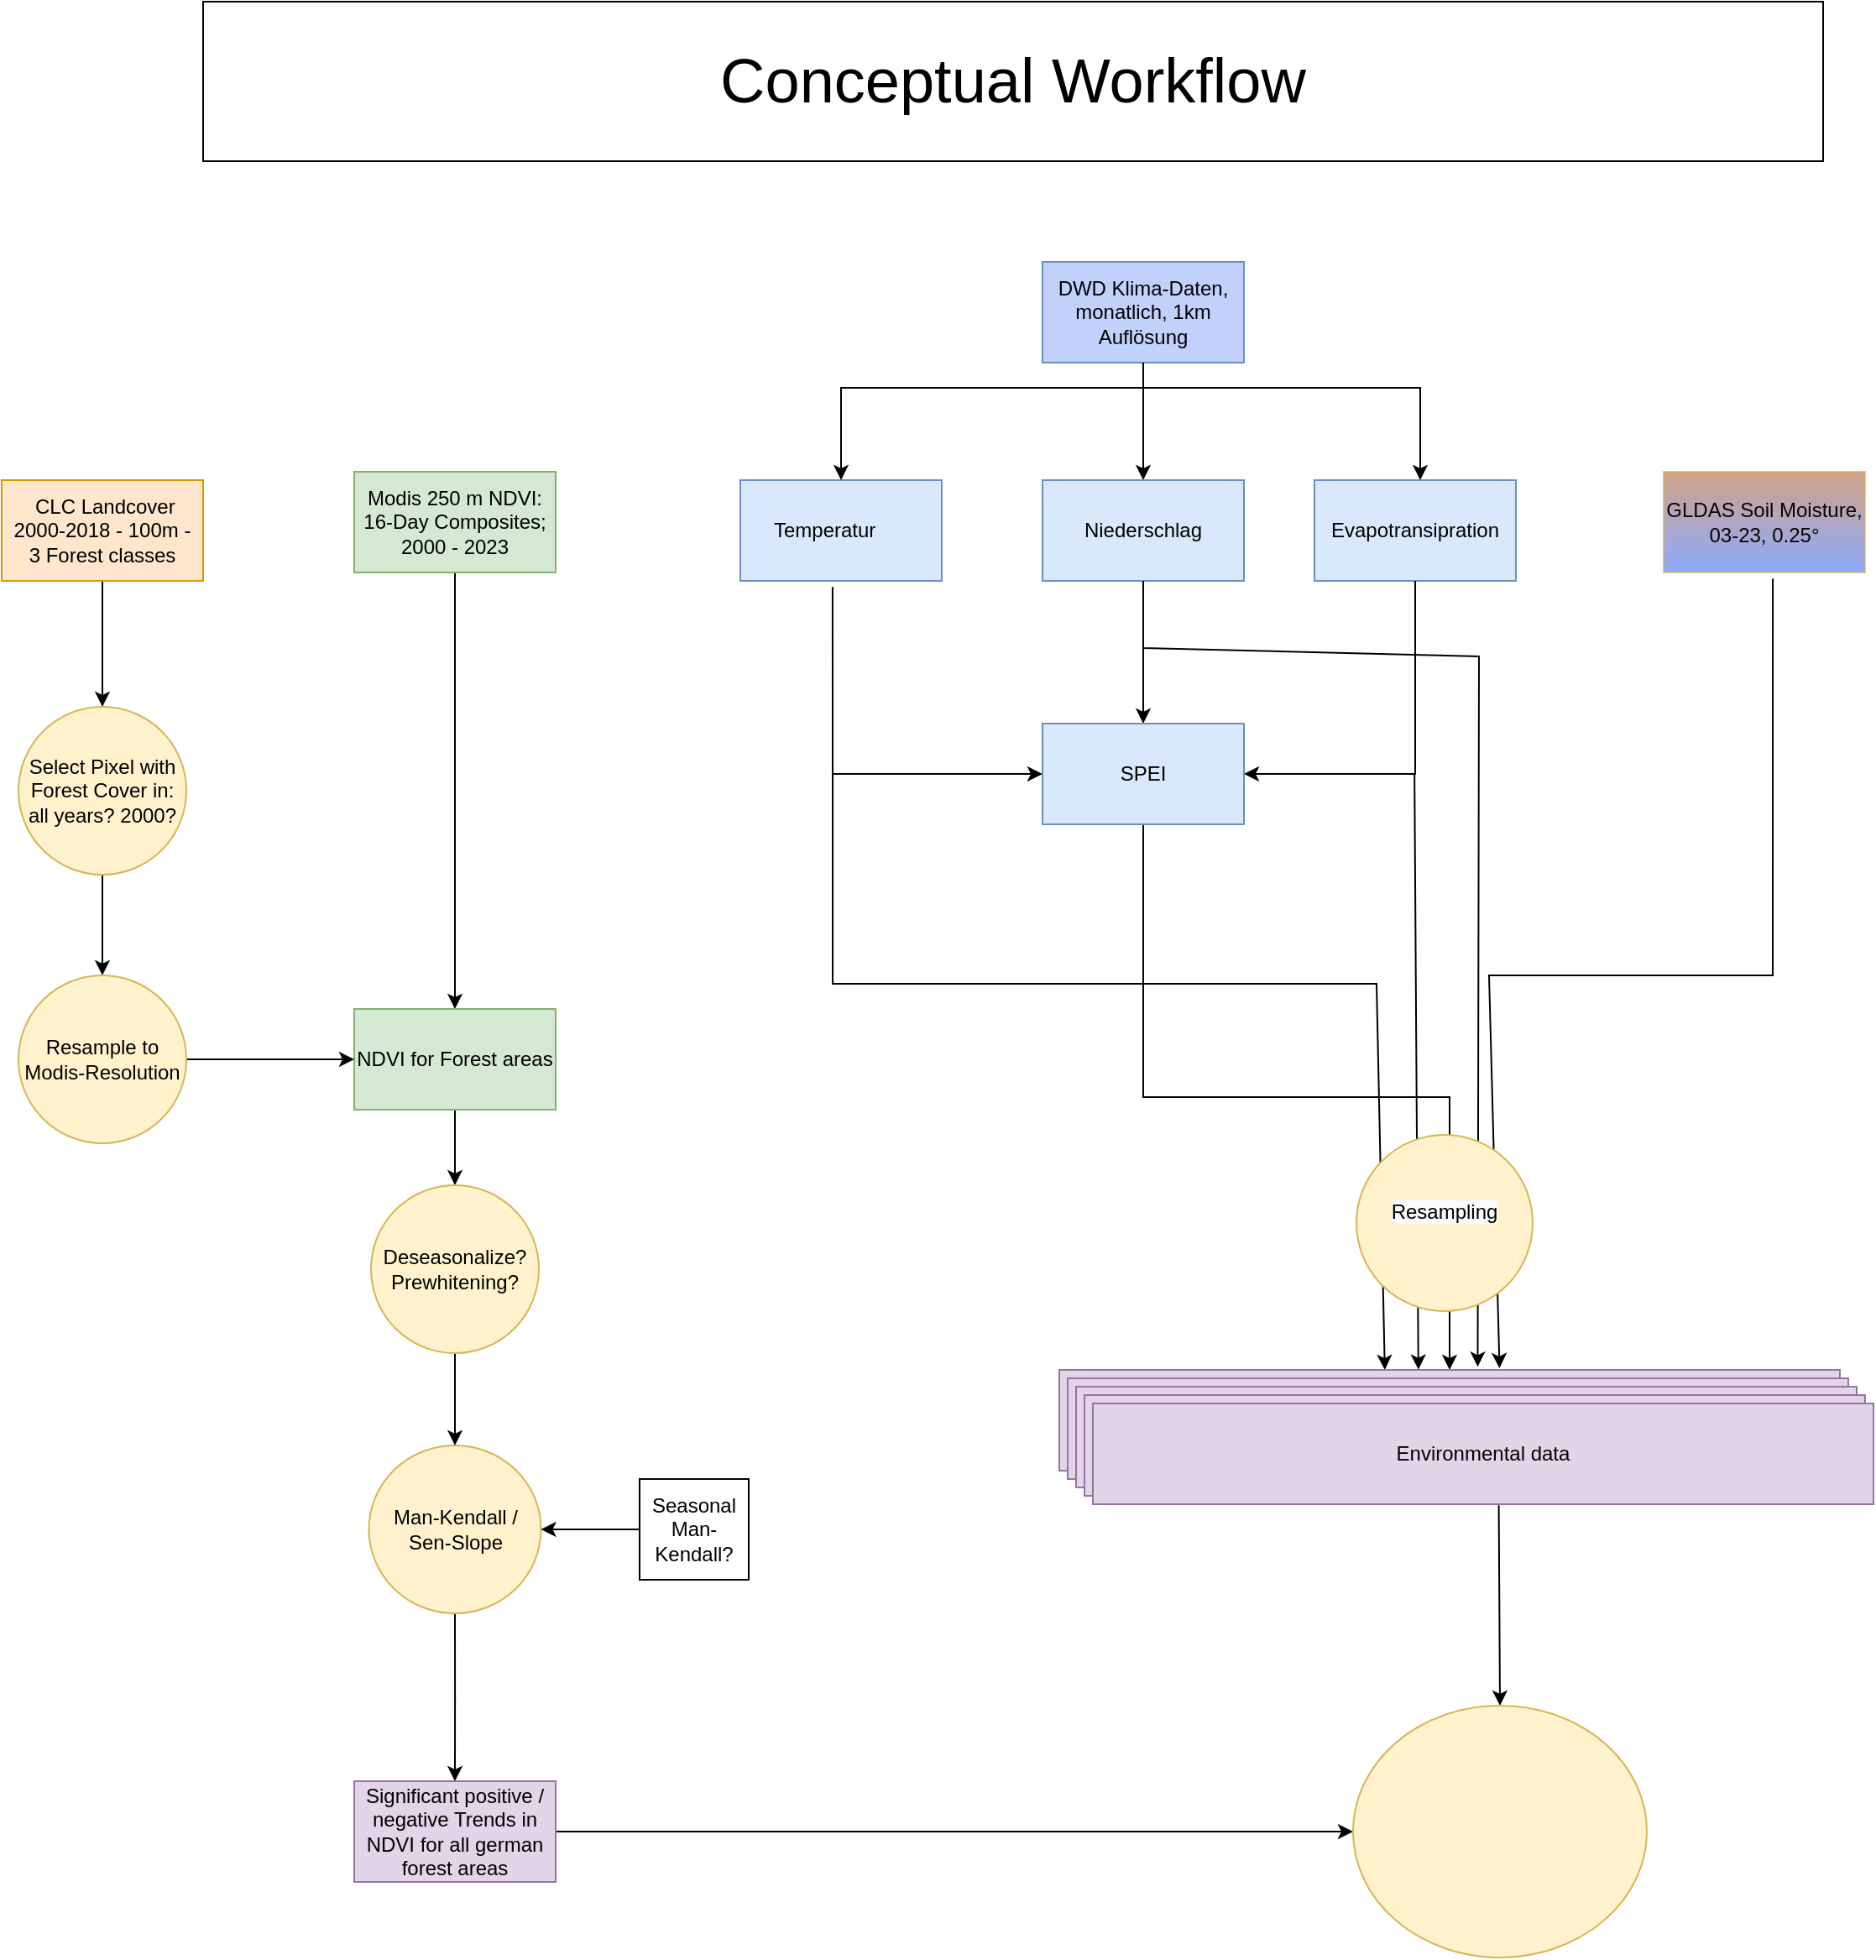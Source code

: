 <mxfile version="23.1.1" type="github">
  <diagram name="Seite-1" id="LFhBnV2CUkkyut7LVG_U">
    <mxGraphModel dx="1912" dy="989" grid="1" gridSize="5" guides="1" tooltips="1" connect="1" arrows="1" fold="1" page="1" pageScale="1" pageWidth="827" pageHeight="1169" math="0" shadow="0">
      <root>
        <mxCell id="0" />
        <mxCell id="1" parent="0" />
        <mxCell id="svSbglkjGErdBo7fSWwA-15" value="" style="edgeStyle=orthogonalEdgeStyle;rounded=0;orthogonalLoop=1;jettySize=auto;html=1;" parent="1" source="A4KC4OkEU0xHgXNjWnPV-1" target="svSbglkjGErdBo7fSWwA-14" edge="1">
          <mxGeometry relative="1" as="geometry" />
        </mxCell>
        <mxCell id="A4KC4OkEU0xHgXNjWnPV-1" value="Modis 250 m NDVI: 16-Day Composites; 2000 - 2023" style="rounded=0;whiteSpace=wrap;html=1;fillColor=#d5e8d4;strokeColor=#82b366;" parent="1" vertex="1">
          <mxGeometry x="500" y="310" width="120" height="60" as="geometry" />
        </mxCell>
        <mxCell id="svSbglkjGErdBo7fSWwA-10" value="" style="edgeStyle=orthogonalEdgeStyle;rounded=0;orthogonalLoop=1;jettySize=auto;html=1;" parent="1" source="A4KC4OkEU0xHgXNjWnPV-14" target="svSbglkjGErdBo7fSWwA-9" edge="1">
          <mxGeometry relative="1" as="geometry" />
        </mxCell>
        <mxCell id="A4KC4OkEU0xHgXNjWnPV-14" value="&amp;nbsp;CLC Landcover 2000-2018 - 100m -&lt;br&gt;3 Forest classes" style="rounded=0;whiteSpace=wrap;html=1;fillColor=#ffe6cc;strokeColor=#d79b00;" parent="1" vertex="1">
          <mxGeometry x="290" y="315" width="120" height="60" as="geometry" />
        </mxCell>
        <mxCell id="A4KC4OkEU0xHgXNjWnPV-42" value="" style="edgeStyle=orthogonalEdgeStyle;rounded=0;orthogonalLoop=1;jettySize=auto;html=1;" parent="1" source="A4KC4OkEU0xHgXNjWnPV-37" target="A4KC4OkEU0xHgXNjWnPV-40" edge="1">
          <mxGeometry relative="1" as="geometry" />
        </mxCell>
        <mxCell id="A4KC4OkEU0xHgXNjWnPV-37" value="DWD Klima-Daten, monatlich, 1km Auflösung" style="rounded=0;whiteSpace=wrap;html=1;fillColor=#C2D1FC;strokeColor=#6c8ebf;" parent="1" vertex="1">
          <mxGeometry x="910" y="185" width="120" height="60" as="geometry" />
        </mxCell>
        <mxCell id="A4KC4OkEU0xHgXNjWnPV-38" value="Temperatur&lt;span style=&quot;white-space: pre;&quot;&gt;&#x9;&lt;/span&gt;" style="rounded=0;whiteSpace=wrap;html=1;fillColor=#dae8fc;strokeColor=#6c8ebf;" parent="1" vertex="1">
          <mxGeometry x="730" y="315" width="120" height="60" as="geometry" />
        </mxCell>
        <mxCell id="A4KC4OkEU0xHgXNjWnPV-50" value="" style="edgeStyle=orthogonalEdgeStyle;rounded=0;orthogonalLoop=1;jettySize=auto;html=1;" parent="1" source="A4KC4OkEU0xHgXNjWnPV-40" target="A4KC4OkEU0xHgXNjWnPV-49" edge="1">
          <mxGeometry relative="1" as="geometry" />
        </mxCell>
        <mxCell id="A4KC4OkEU0xHgXNjWnPV-40" value="Niederschlag" style="rounded=0;whiteSpace=wrap;html=1;fillColor=#dae8fc;strokeColor=#6c8ebf;" parent="1" vertex="1">
          <mxGeometry x="910" y="315" width="120" height="60" as="geometry" />
        </mxCell>
        <mxCell id="A4KC4OkEU0xHgXNjWnPV-41" value="Evapotransipration" style="rounded=0;whiteSpace=wrap;html=1;fillColor=#dae8fc;strokeColor=#6c8ebf;" parent="1" vertex="1">
          <mxGeometry x="1072" y="315" width="120" height="60" as="geometry" />
        </mxCell>
        <mxCell id="A4KC4OkEU0xHgXNjWnPV-43" value="" style="endArrow=classic;html=1;rounded=0;entryX=0.5;entryY=0;entryDx=0;entryDy=0;exitX=0.5;exitY=1;exitDx=0;exitDy=0;" parent="1" source="A4KC4OkEU0xHgXNjWnPV-37" target="A4KC4OkEU0xHgXNjWnPV-38" edge="1">
          <mxGeometry width="50" height="50" relative="1" as="geometry">
            <mxPoint x="680" y="330" as="sourcePoint" />
            <mxPoint x="730" y="280" as="targetPoint" />
            <Array as="points">
              <mxPoint x="970" y="260" />
              <mxPoint x="790" y="260" />
            </Array>
          </mxGeometry>
        </mxCell>
        <mxCell id="A4KC4OkEU0xHgXNjWnPV-45" value="" style="endArrow=classic;html=1;rounded=0;exitX=0.5;exitY=1;exitDx=0;exitDy=0;" parent="1" source="A4KC4OkEU0xHgXNjWnPV-37" edge="1">
          <mxGeometry width="50" height="50" relative="1" as="geometry">
            <mxPoint x="970" y="260" as="sourcePoint" />
            <mxPoint x="1135" y="315" as="targetPoint" />
            <Array as="points">
              <mxPoint x="970" y="260" />
              <mxPoint x="1135" y="260" />
            </Array>
          </mxGeometry>
        </mxCell>
        <mxCell id="A4KC4OkEU0xHgXNjWnPV-46" value="" style="endArrow=classic;html=1;rounded=0;entryX=0.417;entryY=0;entryDx=0;entryDy=0;entryPerimeter=0;" parent="1" target="ygUSiB05X2mL6uqBN9ns-7" edge="1">
          <mxGeometry width="50" height="50" relative="1" as="geometry">
            <mxPoint x="785" y="490" as="sourcePoint" />
            <mxPoint x="785" y="635" as="targetPoint" />
            <Array as="points">
              <mxPoint x="785" y="615" />
              <mxPoint x="1109" y="615" />
            </Array>
          </mxGeometry>
        </mxCell>
        <mxCell id="A4KC4OkEU0xHgXNjWnPV-47" value="" style="endArrow=classic;html=1;rounded=0;exitX=0.5;exitY=1;exitDx=0;exitDy=0;entryX=1;entryY=0.5;entryDx=0;entryDy=0;" parent="1" source="A4KC4OkEU0xHgXNjWnPV-41" target="A4KC4OkEU0xHgXNjWnPV-49" edge="1">
          <mxGeometry width="50" height="50" relative="1" as="geometry">
            <mxPoint x="1120" y="465" as="sourcePoint" />
            <mxPoint x="1170" y="415" as="targetPoint" />
            <Array as="points">
              <mxPoint x="1132" y="490" />
            </Array>
          </mxGeometry>
        </mxCell>
        <mxCell id="A4KC4OkEU0xHgXNjWnPV-48" value="" style="endArrow=classic;html=1;rounded=0;exitX=0.458;exitY=1.061;exitDx=0;exitDy=0;exitPerimeter=0;entryX=0;entryY=0.5;entryDx=0;entryDy=0;" parent="1" source="A4KC4OkEU0xHgXNjWnPV-38" target="A4KC4OkEU0xHgXNjWnPV-49" edge="1">
          <mxGeometry width="50" height="50" relative="1" as="geometry">
            <mxPoint x="840" y="490" as="sourcePoint" />
            <mxPoint x="890" y="440" as="targetPoint" />
            <Array as="points">
              <mxPoint x="785" y="490" />
            </Array>
          </mxGeometry>
        </mxCell>
        <mxCell id="ygUSiB05X2mL6uqBN9ns-8" value="" style="edgeStyle=orthogonalEdgeStyle;rounded=0;orthogonalLoop=1;jettySize=auto;html=1;" parent="1" source="A4KC4OkEU0xHgXNjWnPV-49" target="ygUSiB05X2mL6uqBN9ns-7" edge="1">
          <mxGeometry relative="1" as="geometry" />
        </mxCell>
        <mxCell id="A4KC4OkEU0xHgXNjWnPV-49" value="SPEI" style="rounded=0;whiteSpace=wrap;html=1;fillColor=#dae8fc;strokeColor=#6c8ebf;" parent="1" vertex="1">
          <mxGeometry x="910" y="460" width="120" height="60" as="geometry" />
        </mxCell>
        <mxCell id="A4KC4OkEU0xHgXNjWnPV-54" value="&lt;font color=&quot;#050505&quot;&gt;GLDAS Soil Moisture, 03-23, 0.25°&lt;/font&gt;" style="rounded=0;whiteSpace=wrap;html=1;fillColor=#BD7A53;strokeColor=#d6b656;opacity=70;gradientColor=#5C87FF;gradientDirection=south;" parent="1" vertex="1">
          <mxGeometry x="1280" y="310" width="120" height="60" as="geometry" />
        </mxCell>
        <mxCell id="svSbglkjGErdBo7fSWwA-25" value="" style="edgeStyle=orthogonalEdgeStyle;rounded=0;orthogonalLoop=1;jettySize=auto;html=1;" parent="1" source="svSbglkjGErdBo7fSWwA-5" target="svSbglkjGErdBo7fSWwA-24" edge="1">
          <mxGeometry relative="1" as="geometry" />
        </mxCell>
        <mxCell id="svSbglkjGErdBo7fSWwA-5" value="Man-Kendall /&lt;br&gt;Sen-Slope" style="ellipse;whiteSpace=wrap;html=1;fillColor=#fff2cc;strokeColor=#d6b656;rounded=0;" parent="1" vertex="1">
          <mxGeometry x="508.75" y="890" width="102.5" height="100" as="geometry" />
        </mxCell>
        <mxCell id="svSbglkjGErdBo7fSWwA-22" value="" style="edgeStyle=orthogonalEdgeStyle;rounded=0;orthogonalLoop=1;jettySize=auto;html=1;" parent="1" source="svSbglkjGErdBo7fSWwA-9" target="svSbglkjGErdBo7fSWwA-21" edge="1">
          <mxGeometry relative="1" as="geometry" />
        </mxCell>
        <mxCell id="svSbglkjGErdBo7fSWwA-9" value="Select Pixel with Forest Cover in: all years? 2000?" style="ellipse;whiteSpace=wrap;html=1;fillColor=#fff2cc;strokeColor=#d6b656;rounded=0;" parent="1" vertex="1">
          <mxGeometry x="300" y="450" width="100" height="100" as="geometry" />
        </mxCell>
        <mxCell id="svSbglkjGErdBo7fSWwA-19" value="" style="edgeStyle=orthogonalEdgeStyle;rounded=0;orthogonalLoop=1;jettySize=auto;html=1;" parent="1" source="svSbglkjGErdBo7fSWwA-14" target="svSbglkjGErdBo7fSWwA-18" edge="1">
          <mxGeometry relative="1" as="geometry" />
        </mxCell>
        <mxCell id="svSbglkjGErdBo7fSWwA-14" value="NDVI for Forest areas" style="whiteSpace=wrap;html=1;fillColor=#d5e8d4;strokeColor=#82b366;rounded=0;" parent="1" vertex="1">
          <mxGeometry x="500" y="630" width="120" height="60" as="geometry" />
        </mxCell>
        <mxCell id="svSbglkjGErdBo7fSWwA-20" value="" style="edgeStyle=orthogonalEdgeStyle;rounded=0;orthogonalLoop=1;jettySize=auto;html=1;" parent="1" source="svSbglkjGErdBo7fSWwA-18" target="svSbglkjGErdBo7fSWwA-5" edge="1">
          <mxGeometry relative="1" as="geometry" />
        </mxCell>
        <mxCell id="svSbglkjGErdBo7fSWwA-18" value="Deseasonalize? Prewhitening?" style="ellipse;whiteSpace=wrap;html=1;fillColor=#fff2cc;strokeColor=#d6b656;rounded=0;" parent="1" vertex="1">
          <mxGeometry x="510" y="735" width="100" height="100" as="geometry" />
        </mxCell>
        <mxCell id="svSbglkjGErdBo7fSWwA-23" value="" style="edgeStyle=orthogonalEdgeStyle;rounded=0;orthogonalLoop=1;jettySize=auto;html=1;" parent="1" source="svSbglkjGErdBo7fSWwA-21" target="svSbglkjGErdBo7fSWwA-14" edge="1">
          <mxGeometry relative="1" as="geometry" />
        </mxCell>
        <mxCell id="svSbglkjGErdBo7fSWwA-21" value="Resample to Modis-Resolution" style="ellipse;whiteSpace=wrap;html=1;fillColor=#fff2cc;strokeColor=#d6b656;rounded=0;" parent="1" vertex="1">
          <mxGeometry x="300" y="610" width="100" height="100" as="geometry" />
        </mxCell>
        <mxCell id="ygUSiB05X2mL6uqBN9ns-16" value="" style="edgeStyle=orthogonalEdgeStyle;rounded=0;orthogonalLoop=1;jettySize=auto;html=1;entryX=0;entryY=0.5;entryDx=0;entryDy=0;" parent="1" source="svSbglkjGErdBo7fSWwA-24" target="ygUSiB05X2mL6uqBN9ns-19" edge="1">
          <mxGeometry relative="1" as="geometry">
            <mxPoint x="1080" y="1120" as="targetPoint" />
          </mxGeometry>
        </mxCell>
        <mxCell id="svSbglkjGErdBo7fSWwA-24" value="Significant positive / negative Trends in NDVI for all german forest areas" style="whiteSpace=wrap;html=1;fillColor=#e1d5e7;strokeColor=#9673a6;rounded=0;" parent="1" vertex="1">
          <mxGeometry x="500" y="1090" width="120" height="60" as="geometry" />
        </mxCell>
        <mxCell id="ygUSiB05X2mL6uqBN9ns-5" value="" style="edgeStyle=orthogonalEdgeStyle;rounded=0;orthogonalLoop=1;jettySize=auto;html=1;" parent="1" source="ygUSiB05X2mL6uqBN9ns-3" target="svSbglkjGErdBo7fSWwA-5" edge="1">
          <mxGeometry relative="1" as="geometry" />
        </mxCell>
        <mxCell id="ygUSiB05X2mL6uqBN9ns-3" value="Seasonal Man-Kendall?" style="rounded=0;whiteSpace=wrap;html=1;" parent="1" vertex="1">
          <mxGeometry x="670" y="910" width="65" height="60" as="geometry" />
        </mxCell>
        <mxCell id="ygUSiB05X2mL6uqBN9ns-6" value="&lt;span style=&quot;font-size: 37px;&quot;&gt;Conceptual Workflow&lt;/span&gt;" style="rounded=0;whiteSpace=wrap;html=1;" parent="1" vertex="1">
          <mxGeometry x="410" y="30" width="965" height="95" as="geometry" />
        </mxCell>
        <mxCell id="ygUSiB05X2mL6uqBN9ns-7" value="Environmental data" style="rounded=0;whiteSpace=wrap;html=1;fillColor=#e1d5e7;strokeColor=#9673a6;" parent="1" vertex="1">
          <mxGeometry x="920" y="845" width="465" height="60" as="geometry" />
        </mxCell>
        <mxCell id="ygUSiB05X2mL6uqBN9ns-9" value="Environmental data" style="rounded=0;whiteSpace=wrap;html=1;fillColor=#e1d5e7;strokeColor=#9673a6;" parent="1" vertex="1">
          <mxGeometry x="925" y="850" width="465" height="60" as="geometry" />
        </mxCell>
        <mxCell id="ygUSiB05X2mL6uqBN9ns-10" value="Environmental data" style="rounded=0;whiteSpace=wrap;html=1;fillColor=#e1d5e7;strokeColor=#9673a6;" parent="1" vertex="1">
          <mxGeometry x="930" y="855" width="465" height="60" as="geometry" />
        </mxCell>
        <mxCell id="ygUSiB05X2mL6uqBN9ns-11" value="Environmental data" style="rounded=0;whiteSpace=wrap;html=1;fillColor=#e1d5e7;strokeColor=#9673a6;" parent="1" vertex="1">
          <mxGeometry x="935" y="860" width="465" height="60" as="geometry" />
        </mxCell>
        <mxCell id="ygUSiB05X2mL6uqBN9ns-12" value="Environmental data" style="rounded=0;whiteSpace=wrap;html=1;fillColor=#e1d5e7;strokeColor=#9673a6;" parent="1" vertex="1">
          <mxGeometry x="940" y="865" width="465" height="60" as="geometry" />
        </mxCell>
        <mxCell id="ygUSiB05X2mL6uqBN9ns-13" value="" style="endArrow=classic;html=1;rounded=0;exitX=0.542;exitY=1.061;exitDx=0;exitDy=0;exitPerimeter=0;entryX=0.564;entryY=-0.017;entryDx=0;entryDy=0;entryPerimeter=0;" parent="1" source="A4KC4OkEU0xHgXNjWnPV-54" target="ygUSiB05X2mL6uqBN9ns-7" edge="1">
          <mxGeometry width="50" height="50" relative="1" as="geometry">
            <mxPoint x="1100" y="395" as="sourcePoint" />
            <mxPoint x="1175" y="690" as="targetPoint" />
            <Array as="points">
              <mxPoint x="1345" y="610" />
              <mxPoint x="1176" y="610" />
            </Array>
          </mxGeometry>
        </mxCell>
        <mxCell id="ygUSiB05X2mL6uqBN9ns-14" value="" style="endArrow=classic;html=1;rounded=0;exitX=0.5;exitY=1;exitDx=0;exitDy=0;entryX=0.536;entryY=-0.031;entryDx=0;entryDy=0;entryPerimeter=0;" parent="1" source="A4KC4OkEU0xHgXNjWnPV-40" target="ygUSiB05X2mL6uqBN9ns-7" edge="1">
          <mxGeometry width="50" height="50" relative="1" as="geometry">
            <mxPoint x="775" y="575" as="sourcePoint" />
            <mxPoint x="825" y="525" as="targetPoint" />
            <Array as="points">
              <mxPoint x="970" y="415" />
              <mxPoint x="1170" y="420" />
            </Array>
          </mxGeometry>
        </mxCell>
        <mxCell id="ygUSiB05X2mL6uqBN9ns-17" value="" style="endArrow=classic;html=1;rounded=0;exitX=0.52;exitY=1.011;exitDx=0;exitDy=0;exitPerimeter=0;entryX=0.5;entryY=0;entryDx=0;entryDy=0;" parent="1" source="ygUSiB05X2mL6uqBN9ns-12" target="ygUSiB05X2mL6uqBN9ns-19" edge="1">
          <mxGeometry width="50" height="50" relative="1" as="geometry">
            <mxPoint x="835" y="1085" as="sourcePoint" />
            <mxPoint x="1180" y="1027.5" as="targetPoint" />
          </mxGeometry>
        </mxCell>
        <mxCell id="ygUSiB05X2mL6uqBN9ns-19" value="" style="ellipse;whiteSpace=wrap;html=1;fillColor=#fff2cc;strokeColor=#d6b656;" parent="1" vertex="1">
          <mxGeometry x="1095" y="1045" width="175" height="150" as="geometry" />
        </mxCell>
        <mxCell id="ygUSiB05X2mL6uqBN9ns-21" value="" style="endArrow=classic;html=1;rounded=0;entryX=0.46;entryY=-0.003;entryDx=0;entryDy=0;entryPerimeter=0;" parent="1" target="ygUSiB05X2mL6uqBN9ns-7" edge="1">
          <mxGeometry width="50" height="50" relative="1" as="geometry">
            <mxPoint x="1131.58" y="490" as="sourcePoint" />
            <mxPoint x="1350" y="745" as="targetPoint" />
            <Array as="points" />
          </mxGeometry>
        </mxCell>
        <mxCell id="ygUSiB05X2mL6uqBN9ns-22" value="&#xa;&lt;span style=&quot;color: rgb(0, 0, 0); font-family: Helvetica; font-size: 12px; font-style: normal; font-variant-ligatures: normal; font-variant-caps: normal; font-weight: 400; letter-spacing: normal; orphans: 2; text-align: center; text-indent: 0px; text-transform: none; widows: 2; word-spacing: 0px; -webkit-text-stroke-width: 0px; background-color: rgb(251, 251, 251); text-decoration-thickness: initial; text-decoration-style: initial; text-decoration-color: initial; float: none; display: inline !important;&quot;&gt;Resampling&lt;/span&gt;&#xa;&#xa;" style="ellipse;whiteSpace=wrap;html=1;aspect=fixed;fillColor=#fff2cc;strokeColor=#d6b656;" parent="1" vertex="1">
          <mxGeometry x="1097" y="705" width="105" height="105" as="geometry" />
        </mxCell>
      </root>
    </mxGraphModel>
  </diagram>
</mxfile>
